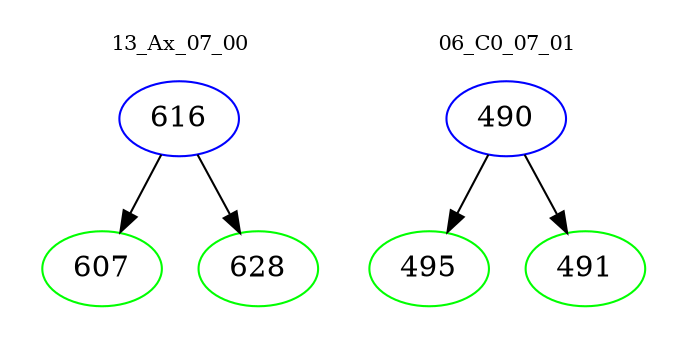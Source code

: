 digraph{
subgraph cluster_0 {
color = white
label = "13_Ax_07_00";
fontsize=10;
T0_616 [label="616", color="blue"]
T0_616 -> T0_607 [color="black"]
T0_607 [label="607", color="green"]
T0_616 -> T0_628 [color="black"]
T0_628 [label="628", color="green"]
}
subgraph cluster_1 {
color = white
label = "06_C0_07_01";
fontsize=10;
T1_490 [label="490", color="blue"]
T1_490 -> T1_495 [color="black"]
T1_495 [label="495", color="green"]
T1_490 -> T1_491 [color="black"]
T1_491 [label="491", color="green"]
}
}
